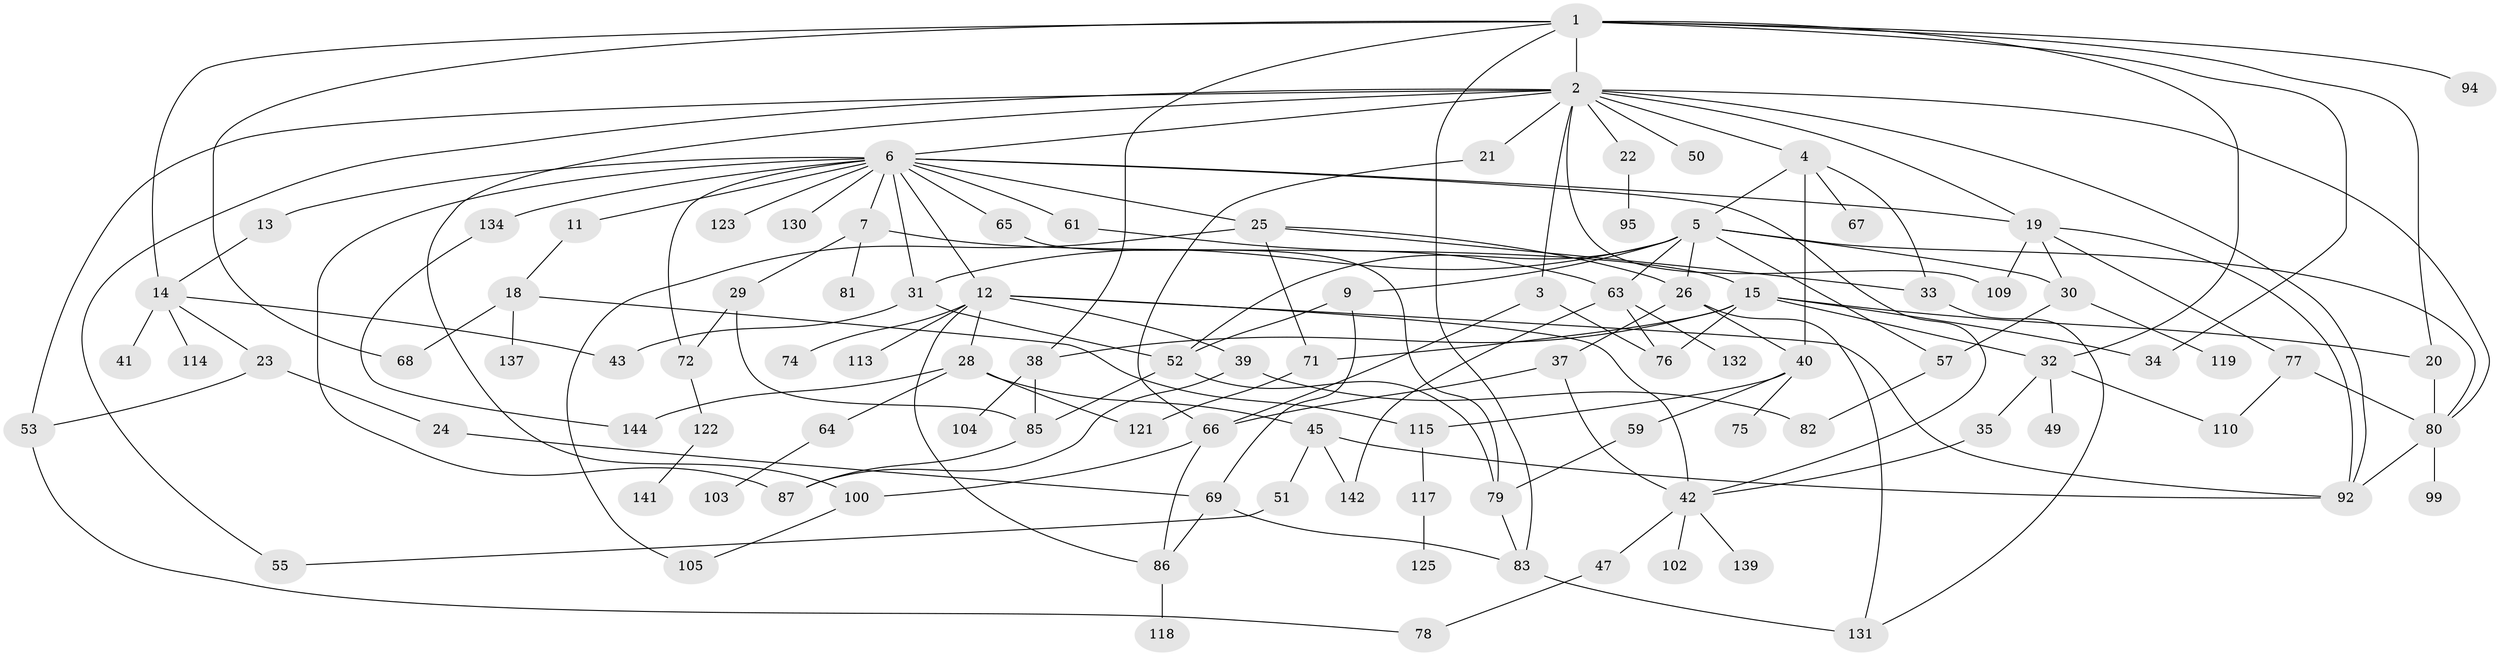 // Generated by graph-tools (version 1.1) at 2025/51/02/27/25 19:51:40]
// undirected, 100 vertices, 157 edges
graph export_dot {
graph [start="1"]
  node [color=gray90,style=filled];
  1 [super="+93"];
  2 [super="+54"];
  3 [super="+97"];
  4 [super="+17"];
  5 [super="+8"];
  6 [super="+58"];
  7 [super="+60"];
  9 [super="+10"];
  11;
  12 [super="+16"];
  13;
  14 [super="+101"];
  15 [super="+36"];
  18 [super="+98"];
  19 [super="+48"];
  20 [super="+84"];
  21;
  22 [super="+44"];
  23;
  24 [super="+73"];
  25 [super="+27"];
  26 [super="+128"];
  28 [super="+70"];
  29;
  30 [super="+143"];
  31;
  32 [super="+124"];
  33 [super="+136"];
  34;
  35;
  37;
  38 [super="+106"];
  39;
  40 [super="+46"];
  41;
  42 [super="+56"];
  43;
  45 [super="+112"];
  47;
  49;
  50;
  51;
  52 [super="+116"];
  53 [super="+107"];
  55 [super="+133"];
  57;
  59 [super="+62"];
  61;
  63;
  64;
  65 [super="+135"];
  66 [super="+88"];
  67;
  68;
  69 [super="+96"];
  71 [super="+126"];
  72;
  74;
  75;
  76 [super="+90"];
  77;
  78;
  79 [super="+111"];
  80 [super="+91"];
  81;
  82 [super="+120"];
  83 [super="+138"];
  85 [super="+140"];
  86 [super="+89"];
  87;
  92 [super="+108"];
  94;
  95;
  99 [super="+127"];
  100;
  102;
  103;
  104;
  105;
  109;
  110;
  113 [super="+129"];
  114;
  115;
  117;
  118;
  119;
  121;
  122;
  123;
  125;
  130;
  131;
  132;
  134;
  137;
  139;
  141;
  142;
  144;
  1 -- 2;
  1 -- 20;
  1 -- 32;
  1 -- 34;
  1 -- 68;
  1 -- 83;
  1 -- 38;
  1 -- 14;
  1 -- 94;
  2 -- 3;
  2 -- 4;
  2 -- 6;
  2 -- 21;
  2 -- 22;
  2 -- 50;
  2 -- 109;
  2 -- 92;
  2 -- 80;
  2 -- 19;
  2 -- 100;
  2 -- 53;
  2 -- 55;
  3 -- 66;
  3 -- 76;
  4 -- 5;
  4 -- 40;
  4 -- 33;
  4 -- 67;
  5 -- 9;
  5 -- 26;
  5 -- 31;
  5 -- 57;
  5 -- 30;
  5 -- 52;
  5 -- 80;
  5 -- 63;
  6 -- 7;
  6 -- 11;
  6 -- 12;
  6 -- 13;
  6 -- 19;
  6 -- 25;
  6 -- 130;
  6 -- 134;
  6 -- 65;
  6 -- 72;
  6 -- 42;
  6 -- 87;
  6 -- 123;
  6 -- 61;
  6 -- 31;
  7 -- 15;
  7 -- 29;
  7 -- 81;
  9 -- 52;
  9 -- 69;
  11 -- 18;
  12 -- 39;
  12 -- 113;
  12 -- 74;
  12 -- 28;
  12 -- 92;
  12 -- 42;
  12 -- 86;
  13 -- 14;
  14 -- 23;
  14 -- 41;
  14 -- 43;
  14 -- 114;
  15 -- 38;
  15 -- 34;
  15 -- 76;
  15 -- 32;
  15 -- 71;
  15 -- 20;
  18 -- 137;
  18 -- 68;
  18 -- 115;
  19 -- 30;
  19 -- 92;
  19 -- 77;
  19 -- 109;
  20 -- 80;
  21 -- 66;
  22 -- 95;
  23 -- 24;
  23 -- 53;
  24 -- 69;
  25 -- 105;
  25 -- 26;
  25 -- 71;
  25 -- 33;
  26 -- 37;
  26 -- 131;
  26 -- 40;
  28 -- 45;
  28 -- 64;
  28 -- 144;
  28 -- 121;
  29 -- 85;
  29 -- 72;
  30 -- 119;
  30 -- 57;
  31 -- 52;
  31 -- 43;
  32 -- 35;
  32 -- 49;
  32 -- 110;
  33 -- 131;
  35 -- 42;
  37 -- 42;
  37 -- 66;
  38 -- 104;
  38 -- 85;
  39 -- 82;
  39 -- 87;
  40 -- 59;
  40 -- 75;
  40 -- 115;
  42 -- 47;
  42 -- 102;
  42 -- 139;
  45 -- 51;
  45 -- 142;
  45 -- 92;
  47 -- 78;
  51 -- 55;
  52 -- 79;
  52 -- 85;
  53 -- 78;
  57 -- 82;
  59 -- 79;
  61 -- 63;
  63 -- 76;
  63 -- 132;
  63 -- 142;
  64 -- 103;
  65 -- 79;
  66 -- 86;
  66 -- 100;
  69 -- 86;
  69 -- 83;
  71 -- 121;
  72 -- 122;
  77 -- 110;
  77 -- 80;
  79 -- 83;
  80 -- 99;
  80 -- 92;
  83 -- 131;
  85 -- 87;
  86 -- 118;
  100 -- 105;
  115 -- 117;
  117 -- 125;
  122 -- 141;
  134 -- 144;
}
